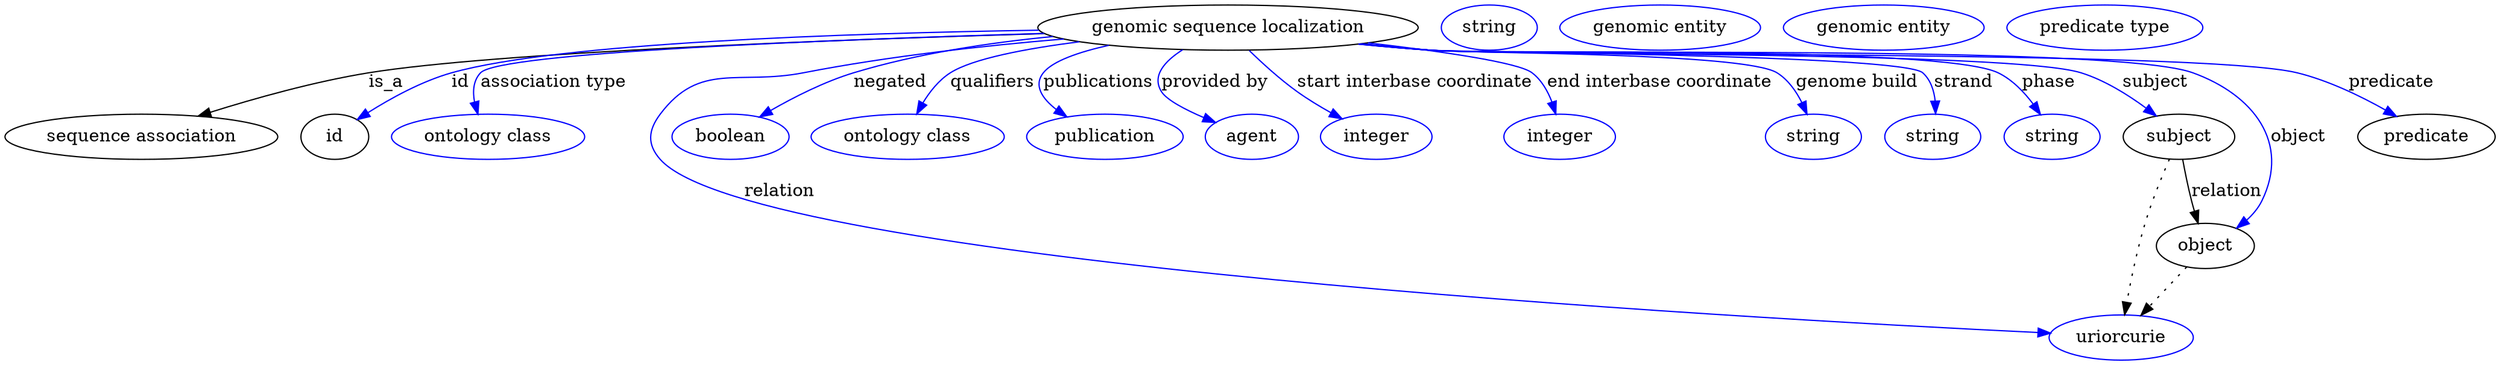 digraph {
	graph [bb="0,0,1620.4,283"];
	node [label="\N"];
	"genomic sequence localization"	 [height=0.5,
		label="genomic sequence localization",
		pos="809.49,265",
		width=3.3219];
	"sequence association"	 [height=0.5,
		pos="84.493,178",
		width=2.347];
	"genomic sequence localization" -> "sequence association"	 [label=is_a,
		lp="251.49,221.5",
		pos="e,123.84,193.94 692.61,261.09 551.88,255.76 324.03,245.03 240.49,229 203.75,221.95 163.67,208.72 133.33,197.5"];
	id	 [height=0.5,
		pos="213.49,178",
		width=0.75];
	"genomic sequence localization" -> id	 [color=blue,
		label=id,
		lp="302.99,221.5",
		pos="e,230.95,192.04 690.57,263.1 562.62,259.91 368.03,251.43 297.49,229 276.37,222.28 255.05,209.24 239.17,198.03",
		style=solid];
	"association type"	 [color=blue,
		height=0.5,
		label="ontology class",
		pos="320.49,178",
		width=1.7151];
	"genomic sequence localization" -> "association type"	 [color=blue,
		label="association type",
		lp="362.49,221.5",
		pos="e,313.93,196.27 693.62,260.44 552.47,254.3 331.12,242.59 318.49,229 312.89,222.98 311.62,214.62 312.27,206.41",
		style=solid];
	relation	 [color=blue,
		height=0.5,
		label=uriorcurie,
		pos="1370.5,18",
		width=1.2638];
	"genomic sequence localization" -> relation	 [color=blue,
		label=relation,
		lp="526.49,134.5",
		pos="e,1325.6,21.427 705.96,255.9 654.59,250.24 591.85,241.58 536.49,229 490.44,218.54 463.22,234.23 435.49,196 426.1,183.05 425.06,172.13 \
435.49,160 493.49,92.528 1123.6,37.51 1315.4,22.23",
		style=solid];
	negated	 [color=blue,
		height=0.5,
		label=boolean,
		pos="482.49,178",
		width=1.0652];
	"genomic sequence localization" -> negated	 [color=blue,
		label=negated,
		lp="594.99,221.5",
		pos="e,504.24,193.16 702.4,256.89 661.3,251.66 614.45,243.08 573.49,229 552.05,221.63 529.82,209.27 512.7,198.57",
		style=solid];
	qualifiers	 [color=blue,
		height=0.5,
		label="ontology class",
		pos="600.49,178",
		width=1.7151];
	"genomic sequence localization" -> qualifiers	 [color=blue,
		label=qualifiers,
		lp="660.49,221.5",
		pos="e,608.11,196.03 719.82,252.94 684.51,246.88 648.96,238.75 634.49,229 625.65,223.04 618.52,213.94 613.12,205.06",
		style=solid];
	publications	 [color=blue,
		height=0.5,
		label=publication,
		pos="730.49,178",
		width=1.3902];
	"genomic sequence localization" -> publications	 [color=blue,
		label=publications,
		lp="726.99,221.5",
		pos="e,706.83,194.12 738.79,250.38 718.24,244.62 699.65,237.36 693.49,229 686.8,219.92 691.51,209.88 699.51,201.12",
		style=solid];
	"provided by"	 [color=blue,
		height=0.5,
		label=agent,
		pos="828.49,178",
		width=0.83048];
	"genomic sequence localization" -> "provided by"	 [color=blue,
		label="provided by",
		lp="799.49,221.5",
		pos="e,804.52,188.83 780.11,247.31 768.57,238 759.56,226.04 766.49,214 769.99,207.92 782.42,200.22 795.24,193.51",
		style=solid];
	"start interbase coordinate"	 [color=blue,
		height=0.5,
		label=integer,
		pos="911.49,178",
		width=0.97491];
	"genomic sequence localization" -> "start interbase coordinate"	 [color=blue,
		label="start interbase coordinate",
		lp="923.99,221.5",
		pos="e,887.64,191.4 823.77,246.91 832.36,236.63 843.86,223.88 855.49,214 862.74,207.85 871.11,201.93 879.13,196.73",
		style=solid];
	"end interbase coordinate"	 [color=blue,
		height=0.5,
		label=integer,
		pos="1014.5,178",
		width=0.97491];
	"genomic sequence localization" -> "end interbase coordinate"	 [color=blue,
		label="end interbase coordinate",
		lp="1071,221.5",
		pos="e,1011.1,196.18 893.41,252.14 937.6,244.72 984.33,235.58 992.49,229 999.72,223.17 1004.6,214.51 1007.9,205.97",
		style=solid];
	"genome build"	 [color=blue,
		height=0.5,
		label=string,
		pos="1168.5,178",
		width=0.84854];
	"genomic sequence localization" -> "genome build"	 [color=blue,
		label="genome build",
		lp="1193.5,221.5",
		pos="e,1163.7,196.15 894.79,252.38 909.03,250.45 923.67,248.58 937.49,247 982.71,241.83 1103.6,254.17 1141.5,229 1149.8,223.47 1155.8,\
214.49 1159.9,205.6",
		style=solid];
	strand	 [color=blue,
		height=0.5,
		label=string,
		pos="1247.5,178",
		width=0.84854];
	"genomic sequence localization" -> strand	 [color=blue,
		label=strand,
		lp="1262.5,221.5",
		pos="e,1248.3,196.11 893.72,252.19 908.29,250.25 923.31,248.42 937.49,247 970.5,243.69 1210.1,250.37 1235.5,229 1242.2,223.38 1245.5,\
214.8 1247.1,206.28",
		style=solid];
	phase	 [color=blue,
		height=0.5,
		label=string,
		pos="1326.5,178",
		width=0.84854];
	"genomic sequence localization" -> phase	 [color=blue,
		label=phase,
		lp="1318,221.5",
		pos="e,1317.1,195.23 893.37,252.13 908.05,250.19 923.2,248.37 937.49,247 975.81,243.32 1249,246.13 1283.5,229 1294.8,223.38 1304.3,213.29 \
1311.4,203.57",
		style=solid];
	subject	 [height=0.5,
		pos="1410.5,178",
		width=0.99297];
	"genomic sequence localization" -> subject	 [color=blue,
		label=subject,
		lp="1386,221.5",
		pos="e,1393.5,194.14 893.02,252.09 907.8,250.14 923.08,248.33 937.49,247 1026.1,238.8 1253.2,257.61 1337.5,229 1355.2,222.99 1372.5,211.28 \
1385.7,200.6",
		style=solid];
	object	 [height=0.5,
		pos="1430.5,91",
		width=0.9027];
	"genomic sequence localization" -> object	 [color=blue,
		label=object,
		lp="1483.5,178",
		pos="e,1451.2,105.16 892.66,252.05 907.56,250.09 922.96,248.3 937.49,247 989.77,242.34 1359.8,246.02 1409.5,229 1433.3,220.84 1441.4,\
216.87 1455.5,196 1469.3,175.52 1465.6,166.51 1468.5,142 1469.3,135.38 1471.1,133.12 1468.5,127 1466.2,121.68 1462.7,116.77 1458.7,\
112.41",
		style=solid];
	predicate	 [height=0.5,
		pos="1577.5,178",
		width=1.1916];
	"genomic sequence localization" -> predicate	 [color=blue,
		label=predicate,
		lp="1551.5,221.5",
		pos="e,1558.3,194.22 892.66,251.98 907.56,250.03 922.96,248.25 937.49,247 999.41,241.67 1437.1,247.19 1496.5,229 1515.9,223.06 1535.2,\
211.2 1550.1,200.4",
		style=solid];
	association_id	 [color=blue,
		height=0.5,
		label=string,
		pos="977.49,265",
		width=0.84854];
	subject -> relation	 [pos="e,1373.8,36.239 1404.5,159.97 1400.1,146.12 1394,126.47 1389.5,109 1384.1,88.088 1379.2,64.188 1375.7,46.13",
		style=dotted];
	subject -> object	 [label=relation,
		lp="1443.5,134.5",
		pos="e,1426.4,109 1414.6,159.97 1417.4,148.08 1421,132.25 1424.1,118.76"];
	"genomic sequence localization_subject"	 [color=blue,
		height=0.5,
		label="genomic entity",
		pos="1089.5,265",
		width=1.7693];
	object -> relation	 [pos="e,1384.7,35.261 1416.9,74.435 1409.3,65.207 1399.7,53.528 1391.2,43.191",
		style=dotted];
	"genomic sequence localization_object"	 [color=blue,
		height=0.5,
		label="genomic entity",
		pos="1234.5,265",
		width=1.7693];
	"genomic sequence localization_predicate"	 [color=blue,
		height=0.5,
		label="predicate type",
		pos="1376.5,265",
		width=1.679];
}
